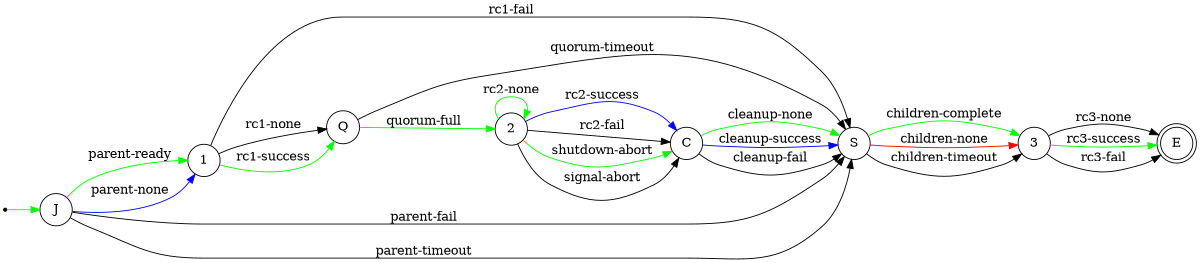 // Usage: dot -Tpng file.dot -o file.png

digraph finite_state_machine {
    rankdir=LR;
    size="8,5"

    node [shape = point ]; N
    node [shape = doublecircle ]; E

    node [shape = circle];
    N -> J [ color= "green" ];
    J -> 1 [ label = "parent-ready", color = "green" ];
    J -> 1 [ label = "parent-none", color = "blue" ];
    J -> S [ label = "parent-fail" ];
    J -> S [ label = "parent-timeout" ];
    1 -> Q [ label = "rc1-none" ];
    1 -> Q [ label = "rc1-success", color = "green" ];
    Q -> 2 [ label = "quorum-full", color = "green" ];
    Q -> S [ label = "quorum-timeout" ];
    1 -> S [ label = "rc1-fail" ];
    2 -> 2 [ label = "rc2-none", color = "green" ];
    2 -> C [ label = "rc2-success", color = "blue" ];
    2 -> C [ label = "rc2-fail" ];
    2 -> C [ label = "shutdown-abort", color = "green" ];
    2 -> C [ label = "signal-abort" ];
    C -> S [ label = "cleanup-none", color = "green" ];
    C -> S [ label = "cleanup-success", color = "blue" ];
    C -> S [ label = "cleanup-fail" ];
    S -> 3 [ label = "children-complete", color = "green" ];
    S -> 3 [ label = "children-none", color = "red" ];
    S -> 3 [ label = "children-timeout" ];
    3 -> E [ label = "rc3-none" ];
    3 -> E [ label = "rc3-success", color = "green" ];
    3 -> E [ label = "rc3-fail" ];
}

